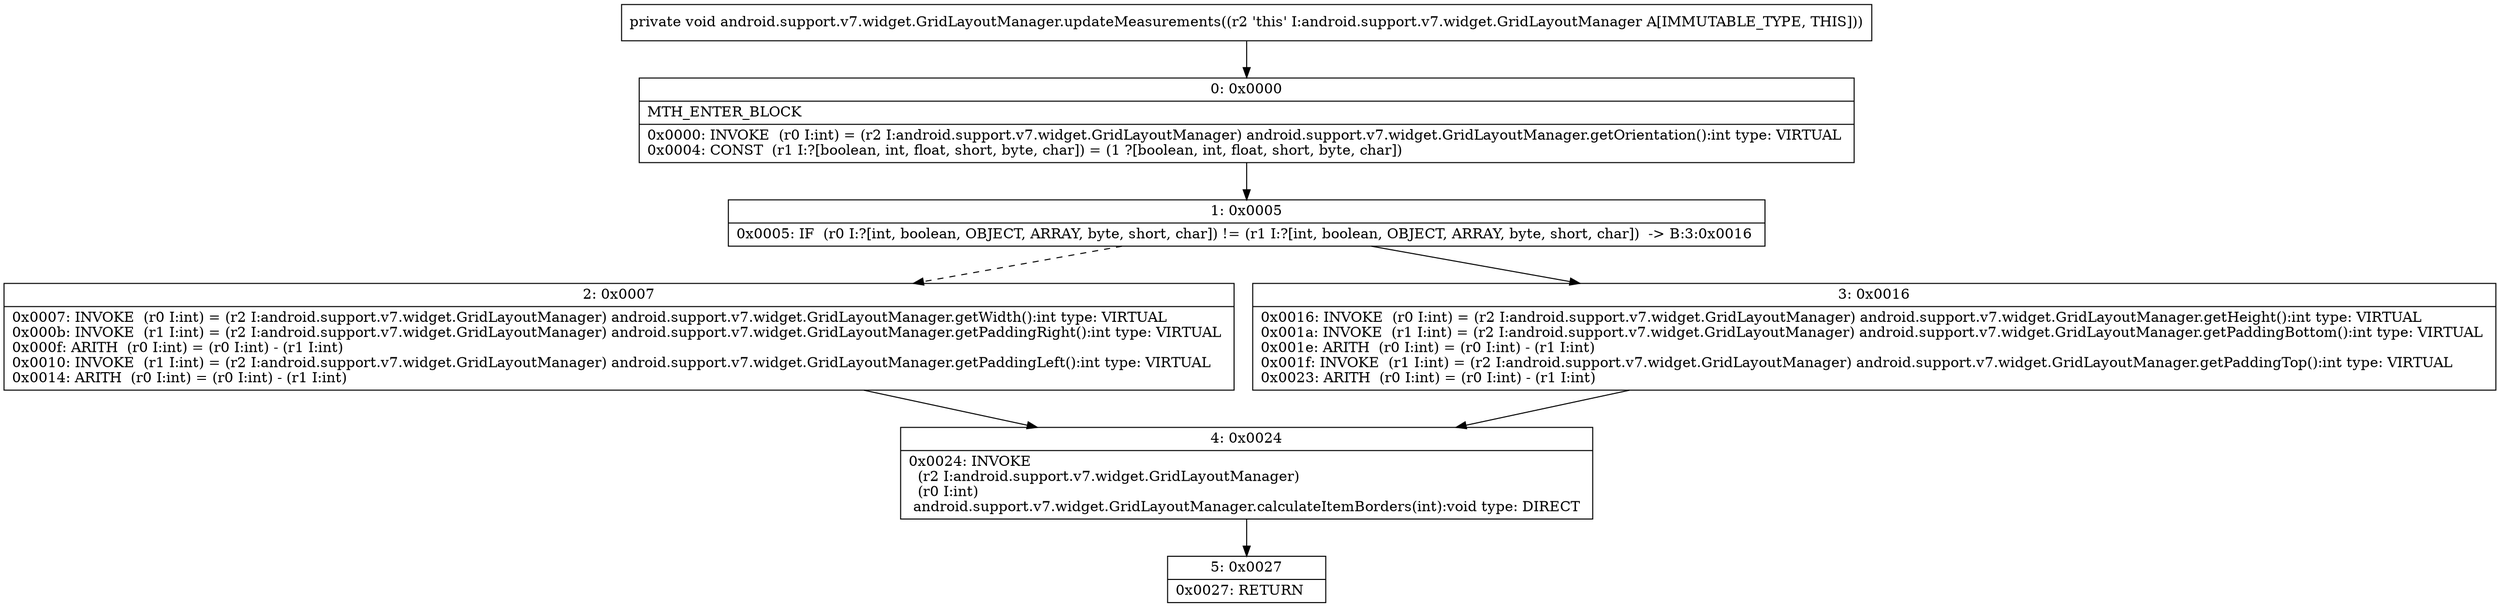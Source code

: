 digraph "CFG forandroid.support.v7.widget.GridLayoutManager.updateMeasurements()V" {
Node_0 [shape=record,label="{0\:\ 0x0000|MTH_ENTER_BLOCK\l|0x0000: INVOKE  (r0 I:int) = (r2 I:android.support.v7.widget.GridLayoutManager) android.support.v7.widget.GridLayoutManager.getOrientation():int type: VIRTUAL \l0x0004: CONST  (r1 I:?[boolean, int, float, short, byte, char]) = (1 ?[boolean, int, float, short, byte, char]) \l}"];
Node_1 [shape=record,label="{1\:\ 0x0005|0x0005: IF  (r0 I:?[int, boolean, OBJECT, ARRAY, byte, short, char]) != (r1 I:?[int, boolean, OBJECT, ARRAY, byte, short, char])  \-\> B:3:0x0016 \l}"];
Node_2 [shape=record,label="{2\:\ 0x0007|0x0007: INVOKE  (r0 I:int) = (r2 I:android.support.v7.widget.GridLayoutManager) android.support.v7.widget.GridLayoutManager.getWidth():int type: VIRTUAL \l0x000b: INVOKE  (r1 I:int) = (r2 I:android.support.v7.widget.GridLayoutManager) android.support.v7.widget.GridLayoutManager.getPaddingRight():int type: VIRTUAL \l0x000f: ARITH  (r0 I:int) = (r0 I:int) \- (r1 I:int) \l0x0010: INVOKE  (r1 I:int) = (r2 I:android.support.v7.widget.GridLayoutManager) android.support.v7.widget.GridLayoutManager.getPaddingLeft():int type: VIRTUAL \l0x0014: ARITH  (r0 I:int) = (r0 I:int) \- (r1 I:int) \l}"];
Node_3 [shape=record,label="{3\:\ 0x0016|0x0016: INVOKE  (r0 I:int) = (r2 I:android.support.v7.widget.GridLayoutManager) android.support.v7.widget.GridLayoutManager.getHeight():int type: VIRTUAL \l0x001a: INVOKE  (r1 I:int) = (r2 I:android.support.v7.widget.GridLayoutManager) android.support.v7.widget.GridLayoutManager.getPaddingBottom():int type: VIRTUAL \l0x001e: ARITH  (r0 I:int) = (r0 I:int) \- (r1 I:int) \l0x001f: INVOKE  (r1 I:int) = (r2 I:android.support.v7.widget.GridLayoutManager) android.support.v7.widget.GridLayoutManager.getPaddingTop():int type: VIRTUAL \l0x0023: ARITH  (r0 I:int) = (r0 I:int) \- (r1 I:int) \l}"];
Node_4 [shape=record,label="{4\:\ 0x0024|0x0024: INVOKE  \l  (r2 I:android.support.v7.widget.GridLayoutManager)\l  (r0 I:int)\l android.support.v7.widget.GridLayoutManager.calculateItemBorders(int):void type: DIRECT \l}"];
Node_5 [shape=record,label="{5\:\ 0x0027|0x0027: RETURN   \l}"];
MethodNode[shape=record,label="{private void android.support.v7.widget.GridLayoutManager.updateMeasurements((r2 'this' I:android.support.v7.widget.GridLayoutManager A[IMMUTABLE_TYPE, THIS])) }"];
MethodNode -> Node_0;
Node_0 -> Node_1;
Node_1 -> Node_2[style=dashed];
Node_1 -> Node_3;
Node_2 -> Node_4;
Node_3 -> Node_4;
Node_4 -> Node_5;
}

